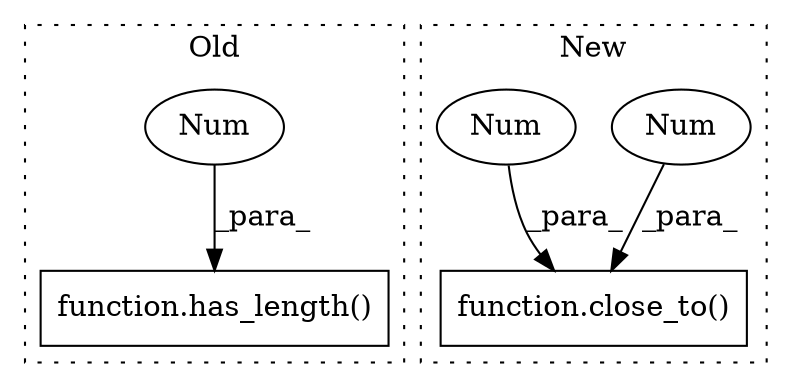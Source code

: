 digraph G {
subgraph cluster0 {
1 [label="function.has_length()" a="75" s="1399,1411" l="11,1" shape="box"];
3 [label="Num" a="76" s="1410" l="1" shape="ellipse"];
label = "Old";
style="dotted";
}
subgraph cluster1 {
2 [label="function.close_to()" a="75" s="1683,1702" l="9,1" shape="box"];
4 [label="Num" a="76" s="1698" l="4" shape="ellipse"];
5 [label="Num" a="76" s="1692" l="4" shape="ellipse"];
label = "New";
style="dotted";
}
3 -> 1 [label="_para_"];
4 -> 2 [label="_para_"];
5 -> 2 [label="_para_"];
}